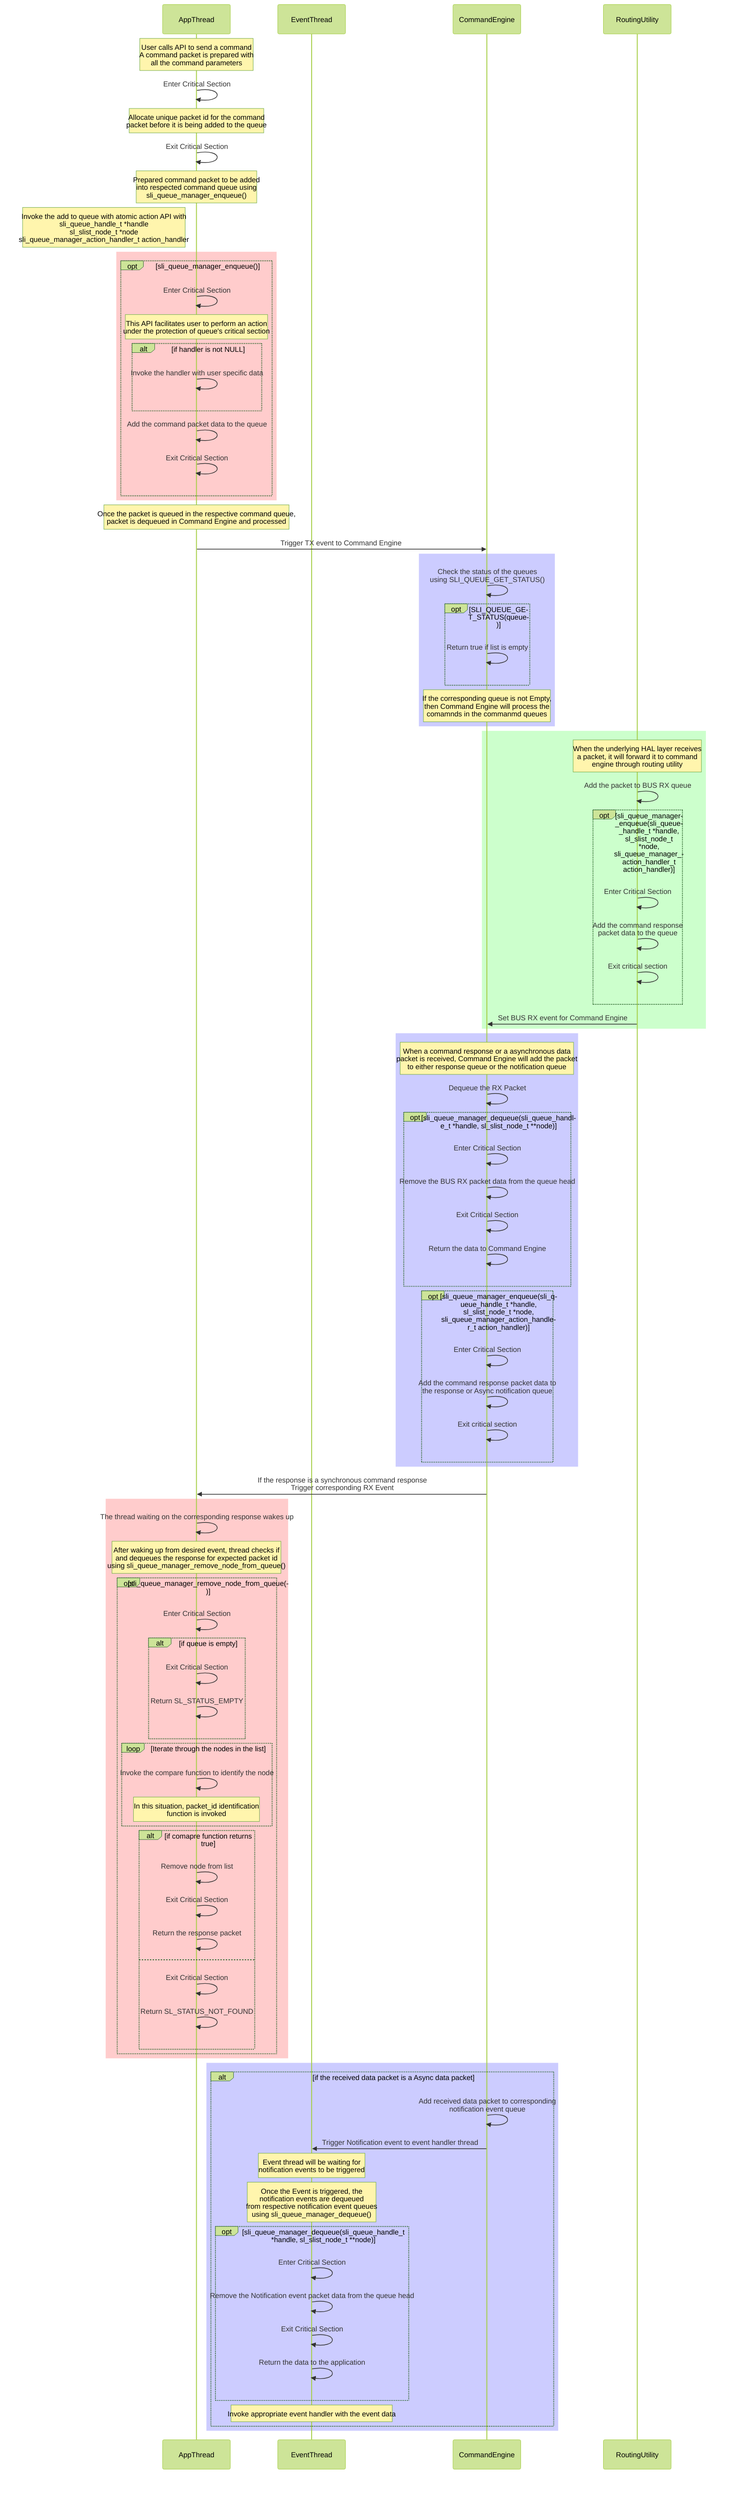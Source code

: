%%{init: {'theme': 'forest' } }%%
sequenceDiagram
    participant A as AppThread
    participant E as EventThread
    participant B as CommandEngine
    participant R as RoutingUtility

    Note over A: User calls API to send a command<br>A command packet is prepared with<br>all the command parameters
    A->>A: Enter Critical Section
    Note over A: Allocate unique packet id for the command<br>packet before it is being added to the queue
    A->>A: Exit Critical Section
    Note over A: Prepared command packet to be added<br>into respected command queue using<br>sli_queue_manager_enqueue()
    Note left of A: Invoke the add to queue with atomic action API with<br>sli_queue_handle_t *handle<br>sl_slist_node_t *node<br>sli_queue_manager_action_handler_t action_handler

    rect rgba(255, 0, 0, .2)
        opt sli_queue_manager_enqueue()
            A->>A: Enter Critical Section

            Note over A: This API facilitates user to perform an action<br>under the protection of queue's critical section
            alt if handler is not NULL
                A->>A: Invoke the handler with user specific data
            end

            A->>A: Add the command packet data to the queue
            A->>A: Exit Critical Section
        end
    end

    Note over A: Once the packet is queued in the respective command queue,<br>packet is dequeued in Command Engine and processed
    A->>B: Trigger TX event to Command Engine

    rect rgba(0, 0, 255, .2)
        B->>B: Check the status of the queues<br>using SLI_QUEUE_GET_STATUS()

        opt SLI_QUEUE_GET_STATUS(queue)
            B->>B: Return true if list is empty
        end

        Note over B: If the corresponding queue is not Empty, <br>then Command Engine will process the<br>comamnds in the commanmd queues
    end

    rect rgba(0, 255, 0, .2)
        Note over R: When the underlying HAL layer receives <br>a packet, it will forward it to command <br>engine through routing utility
        R->>R: Add the packet to BUS RX queue

        opt sli_queue_manager_enqueue(sli_queue_handle_t *handle, sl_slist_node_t *node, sli_queue_manager_action_handler_t action_handler)
            R->>R: Enter Critical Section
            R->>R: Add the command response <br>packet data to the queue
            R->>R: Exit critical section
        end

        R->>B: Set BUS RX event for Command Engine
    end

    rect rgba(0, 0, 255, .2)
        Note over B: When a command response or a asynchronous data<br>packet is received, Command Engine will add the packet<br>to either response queue or the notification queue

        B->>B: Dequeue the RX Packet
        opt sli_queue_manager_dequeue(sli_queue_handle_t *handle, sl_slist_node_t **node)
            B->>B: Enter Critical Section
            B->>B: Remove the BUS RX packet data from the queue head
            B->>B: Exit Critical Section
            B->>B: Return the data to Command Engine
        end

        opt sli_queue_manager_enqueue(sli_queue_handle_t *handle, sl_slist_node_t *node, sli_queue_manager_action_handler_t action_handler)
            B->>B: Enter Critical Section
            B->>B: Add the command response packet data to<br>the response or Async notification queue
            B->>B: Exit critical section
        end
    end

    B->>A: If the response is a synchronous command response<br>Trigger corresponding RX Event
    rect rgba(255, 0, 0, .2)
        A->>A: The thread waiting on the corresponding response wakes up
        Note over A: After waking up from desired event, thread checks if<br>and dequeues the response for expected packet id<br>using sli_queue_manager_remove_node_from_queue()

        opt sli_queue_manager_remove_node_from_queue()
            A->>A: Enter Critical Section

            alt if queue is empty
                A->>A: Exit Critical Section
                A->>A: Return SL_STATUS_EMPTY
            end

            loop Iterate through the nodes in the list
                A->>A: Invoke the compare function to identify the node
                Note over A: In this situation, packet_id identification<br>function is invoked
            end

            alt if comapre function returns true
                A->>A: Remove node from list 
                A->>A: Exit Critical Section
                A->>A: Return the response packet
            else
                A->>A: Exit Critical Section
                A->>A: Return SL_STATUS_NOT_FOUND
            end
        end
    end

    rect rgba(0, 0, 255, .2)
        alt if the received data packet is a Async data packet
            B->>B: Add received data packet to corresponding<br>notification event queue
            B->>E: Trigger Notification event to event handler thread

            Note over E: Event thread will be waiting for<br>notification events to be triggered
            Note over E: Once the Event is triggered, the<br> notification events are dequeued<br>from respective notification event queues<br>using sli_queue_manager_dequeue()

            opt sli_queue_manager_dequeue(sli_queue_handle_t *handle, sl_slist_node_t **node)
                E->>E: Enter Critical Section
                E->>E: Remove the Notification event packet data from the queue head
                E->>E: Exit Critical Section
                E->>E: Return the data to the application
            end

            Note over E: Invoke appropriate event handler with the event data
        end
    end
